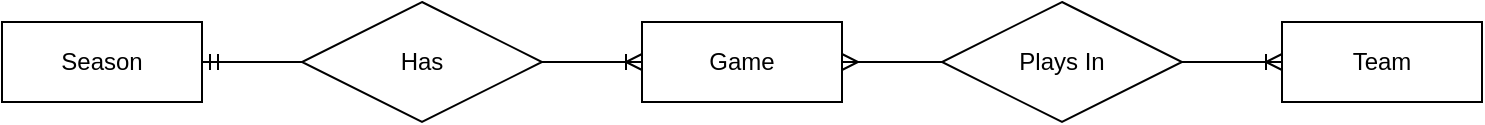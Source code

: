 <mxfile version="20.6.2" type="device"><diagram id="R2lEEEUBdFMjLlhIrx00" name="Page-1"><mxGraphModel dx="1178" dy="659" grid="1" gridSize="10" guides="1" tooltips="1" connect="1" arrows="1" fold="1" page="1" pageScale="1" pageWidth="850" pageHeight="1100" math="0" shadow="0" extFonts="Permanent Marker^https://fonts.googleapis.com/css?family=Permanent+Marker"><root><mxCell id="0"/><mxCell id="1" parent="0"/><mxCell id="-xXdhcXBx2w5UVptqthn-1" value="Season" style="whiteSpace=wrap;html=1;align=center;" parent="1" vertex="1"><mxGeometry x="180" y="330" width="100" height="40" as="geometry"/></mxCell><mxCell id="-xXdhcXBx2w5UVptqthn-11" style="edgeStyle=orthogonalEdgeStyle;rounded=0;orthogonalLoop=1;jettySize=auto;html=1;startArrow=none;startFill=0;endArrow=ERmandOne;endFill=0;" parent="1" source="-xXdhcXBx2w5UVptqthn-2" target="-xXdhcXBx2w5UVptqthn-1" edge="1"><mxGeometry relative="1" as="geometry"/></mxCell><mxCell id="-xXdhcXBx2w5UVptqthn-2" value="Has" style="shape=rhombus;perimeter=rhombusPerimeter;whiteSpace=wrap;html=1;align=center;" parent="1" vertex="1"><mxGeometry x="330" y="320" width="120" height="60" as="geometry"/></mxCell><mxCell id="-xXdhcXBx2w5UVptqthn-10" style="edgeStyle=orthogonalEdgeStyle;rounded=0;orthogonalLoop=1;jettySize=auto;html=1;startArrow=ERoneToMany;startFill=0;endArrow=none;endFill=0;" parent="1" source="-xXdhcXBx2w5UVptqthn-4" target="-xXdhcXBx2w5UVptqthn-2" edge="1"><mxGeometry relative="1" as="geometry"/></mxCell><mxCell id="-xXdhcXBx2w5UVptqthn-4" value="Game" style="whiteSpace=wrap;html=1;align=center;" parent="1" vertex="1"><mxGeometry x="500" y="330" width="100" height="40" as="geometry"/></mxCell><mxCell id="-xXdhcXBx2w5UVptqthn-8" style="edgeStyle=orthogonalEdgeStyle;rounded=0;orthogonalLoop=1;jettySize=auto;html=1;endArrow=none;endFill=0;startArrow=ERoneToMany;startFill=0;" parent="1" source="-xXdhcXBx2w5UVptqthn-6" target="-xXdhcXBx2w5UVptqthn-7" edge="1"><mxGeometry relative="1" as="geometry"/></mxCell><mxCell id="-xXdhcXBx2w5UVptqthn-6" value="Team" style="whiteSpace=wrap;html=1;align=center;" parent="1" vertex="1"><mxGeometry x="820" y="330" width="100" height="40" as="geometry"/></mxCell><mxCell id="-xXdhcXBx2w5UVptqthn-9" style="edgeStyle=orthogonalEdgeStyle;rounded=0;orthogonalLoop=1;jettySize=auto;html=1;endArrow=ERmany;endFill=0;" parent="1" source="-xXdhcXBx2w5UVptqthn-7" target="-xXdhcXBx2w5UVptqthn-4" edge="1"><mxGeometry relative="1" as="geometry"/></mxCell><mxCell id="-xXdhcXBx2w5UVptqthn-7" value="Plays In" style="shape=rhombus;perimeter=rhombusPerimeter;whiteSpace=wrap;html=1;align=center;" parent="1" vertex="1"><mxGeometry x="650" y="320" width="120" height="60" as="geometry"/></mxCell></root></mxGraphModel></diagram></mxfile>